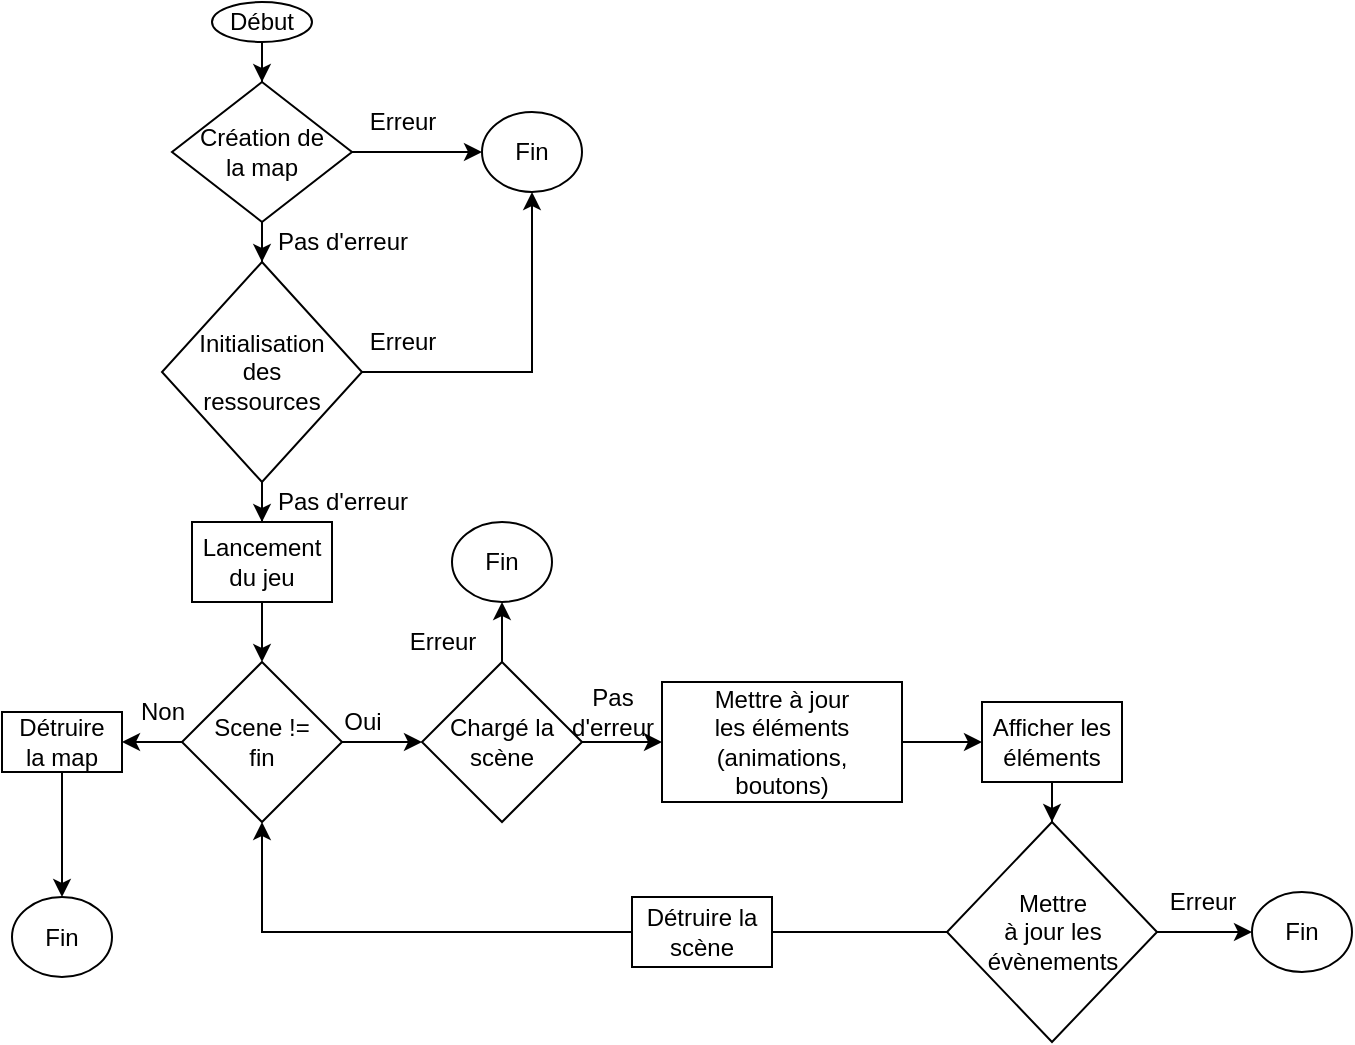 <mxfile version="14.4.9" type="github"><diagram id="mf5cnAjOtmHx1ljE7BpP" name="Page-1"><mxGraphModel dx="1422" dy="768" grid="1" gridSize="10" guides="1" tooltips="1" connect="1" arrows="1" fold="1" page="1" pageScale="1" pageWidth="850" pageHeight="1100" math="0" shadow="0"><root><mxCell id="0"/><mxCell id="1" parent="0"/><mxCell id="6_9egzhdtHLKYawKozNV-4" value="" style="edgeStyle=orthogonalEdgeStyle;rounded=0;orthogonalLoop=1;jettySize=auto;html=1;" edge="1" parent="1" source="6_9egzhdtHLKYawKozNV-1" target="6_9egzhdtHLKYawKozNV-3"><mxGeometry relative="1" as="geometry"/></mxCell><mxCell id="6_9egzhdtHLKYawKozNV-1" value="Début" style="ellipse;whiteSpace=wrap;html=1;" vertex="1" parent="1"><mxGeometry x="145" y="20" width="50" height="20" as="geometry"/></mxCell><mxCell id="6_9egzhdtHLKYawKozNV-9" value="" style="edgeStyle=orthogonalEdgeStyle;rounded=0;orthogonalLoop=1;jettySize=auto;html=1;" edge="1" parent="1" source="6_9egzhdtHLKYawKozNV-3" target="6_9egzhdtHLKYawKozNV-8"><mxGeometry relative="1" as="geometry"/></mxCell><mxCell id="6_9egzhdtHLKYawKozNV-37" value="" style="edgeStyle=orthogonalEdgeStyle;rounded=0;orthogonalLoop=1;jettySize=auto;html=1;" edge="1" parent="1" source="6_9egzhdtHLKYawKozNV-3" target="6_9egzhdtHLKYawKozNV-36"><mxGeometry relative="1" as="geometry"/></mxCell><mxCell id="6_9egzhdtHLKYawKozNV-3" value="Création de&lt;br&gt;la map" style="rhombus;whiteSpace=wrap;html=1;" vertex="1" parent="1"><mxGeometry x="125" y="60" width="90" height="70" as="geometry"/></mxCell><mxCell id="6_9egzhdtHLKYawKozNV-28" value="" style="edgeStyle=orthogonalEdgeStyle;rounded=0;orthogonalLoop=1;jettySize=auto;html=1;" edge="1" parent="1" source="6_9egzhdtHLKYawKozNV-8" target="6_9egzhdtHLKYawKozNV-27"><mxGeometry relative="1" as="geometry"/></mxCell><mxCell id="6_9egzhdtHLKYawKozNV-40" style="edgeStyle=orthogonalEdgeStyle;rounded=0;orthogonalLoop=1;jettySize=auto;html=1;entryX=0.5;entryY=1;entryDx=0;entryDy=0;" edge="1" parent="1" source="6_9egzhdtHLKYawKozNV-8" target="6_9egzhdtHLKYawKozNV-36"><mxGeometry relative="1" as="geometry"/></mxCell><mxCell id="6_9egzhdtHLKYawKozNV-8" value="Initialisation&lt;br&gt;des&lt;br&gt;ressources" style="rhombus;whiteSpace=wrap;html=1;" vertex="1" parent="1"><mxGeometry x="120" y="150" width="100" height="110" as="geometry"/></mxCell><mxCell id="6_9egzhdtHLKYawKozNV-25" value="" style="edgeStyle=orthogonalEdgeStyle;rounded=0;orthogonalLoop=1;jettySize=auto;html=1;exitX=0.5;exitY=1;exitDx=0;exitDy=0;" edge="1" parent="1" source="6_9egzhdtHLKYawKozNV-27" target="6_9egzhdtHLKYawKozNV-24"><mxGeometry relative="1" as="geometry"><mxPoint x="240" y="320" as="sourcePoint"/></mxGeometry></mxCell><mxCell id="6_9egzhdtHLKYawKozNV-15" value="" style="edgeStyle=orthogonalEdgeStyle;rounded=0;orthogonalLoop=1;jettySize=auto;html=1;" edge="1" parent="1" source="6_9egzhdtHLKYawKozNV-12" target="6_9egzhdtHLKYawKozNV-14"><mxGeometry relative="1" as="geometry"/></mxCell><mxCell id="6_9egzhdtHLKYawKozNV-45" value="" style="edgeStyle=orthogonalEdgeStyle;rounded=0;orthogonalLoop=1;jettySize=auto;html=1;" edge="1" parent="1" source="6_9egzhdtHLKYawKozNV-12" target="6_9egzhdtHLKYawKozNV-44"><mxGeometry relative="1" as="geometry"/></mxCell><mxCell id="6_9egzhdtHLKYawKozNV-12" value="Chargé la&lt;br&gt;scène" style="rhombus;whiteSpace=wrap;html=1;" vertex="1" parent="1"><mxGeometry x="250" y="350" width="80" height="80" as="geometry"/></mxCell><mxCell id="6_9egzhdtHLKYawKozNV-17" value="" style="edgeStyle=orthogonalEdgeStyle;rounded=0;orthogonalLoop=1;jettySize=auto;html=1;" edge="1" parent="1" source="6_9egzhdtHLKYawKozNV-14" target="6_9egzhdtHLKYawKozNV-16"><mxGeometry relative="1" as="geometry"/></mxCell><mxCell id="6_9egzhdtHLKYawKozNV-14" value="Mettre à jour&lt;br&gt;les éléments (animations,&lt;br&gt;boutons)" style="whiteSpace=wrap;html=1;" vertex="1" parent="1"><mxGeometry x="370" y="360" width="120" height="60" as="geometry"/></mxCell><mxCell id="6_9egzhdtHLKYawKozNV-21" value="" style="edgeStyle=orthogonalEdgeStyle;rounded=0;orthogonalLoop=1;jettySize=auto;html=1;" edge="1" parent="1" source="6_9egzhdtHLKYawKozNV-16" target="6_9egzhdtHLKYawKozNV-20"><mxGeometry relative="1" as="geometry"/></mxCell><mxCell id="6_9egzhdtHLKYawKozNV-16" value="Afficher les&lt;br&gt;éléments" style="whiteSpace=wrap;html=1;" vertex="1" parent="1"><mxGeometry x="530" y="370" width="70" height="40" as="geometry"/></mxCell><mxCell id="6_9egzhdtHLKYawKozNV-29" style="edgeStyle=orthogonalEdgeStyle;rounded=0;orthogonalLoop=1;jettySize=auto;html=1;entryX=0.5;entryY=1;entryDx=0;entryDy=0;" edge="1" parent="1" source="6_9egzhdtHLKYawKozNV-20" target="6_9egzhdtHLKYawKozNV-24"><mxGeometry relative="1" as="geometry"/></mxCell><mxCell id="6_9egzhdtHLKYawKozNV-48" value="" style="edgeStyle=orthogonalEdgeStyle;rounded=0;orthogonalLoop=1;jettySize=auto;html=1;" edge="1" parent="1" source="6_9egzhdtHLKYawKozNV-20" target="6_9egzhdtHLKYawKozNV-35"><mxGeometry relative="1" as="geometry"/></mxCell><mxCell id="6_9egzhdtHLKYawKozNV-20" value="Mettre&lt;br&gt;à jour les&lt;br&gt;évènements" style="rhombus;whiteSpace=wrap;html=1;" vertex="1" parent="1"><mxGeometry x="512.5" y="430" width="105" height="110" as="geometry"/></mxCell><mxCell id="6_9egzhdtHLKYawKozNV-26" value="" style="edgeStyle=orthogonalEdgeStyle;rounded=0;orthogonalLoop=1;jettySize=auto;html=1;" edge="1" parent="1" source="6_9egzhdtHLKYawKozNV-24" target="6_9egzhdtHLKYawKozNV-12"><mxGeometry relative="1" as="geometry"/></mxCell><mxCell id="6_9egzhdtHLKYawKozNV-50" value="" style="edgeStyle=orthogonalEdgeStyle;rounded=0;orthogonalLoop=1;jettySize=auto;html=1;" edge="1" parent="1" source="6_9egzhdtHLKYawKozNV-24" target="6_9egzhdtHLKYawKozNV-34"><mxGeometry relative="1" as="geometry"/></mxCell><mxCell id="6_9egzhdtHLKYawKozNV-24" value="Scene !=&lt;br&gt;fin" style="rhombus;whiteSpace=wrap;html=1;" vertex="1" parent="1"><mxGeometry x="130" y="350" width="80" height="80" as="geometry"/></mxCell><mxCell id="6_9egzhdtHLKYawKozNV-27" value="Lancement&lt;br&gt;du jeu" style="whiteSpace=wrap;html=1;" vertex="1" parent="1"><mxGeometry x="135" y="280" width="70" height="40" as="geometry"/></mxCell><mxCell id="6_9egzhdtHLKYawKozNV-31" value="Détruire la scène" style="whiteSpace=wrap;html=1;" vertex="1" parent="1"><mxGeometry x="355" y="467.5" width="70" height="35" as="geometry"/></mxCell><mxCell id="6_9egzhdtHLKYawKozNV-33" value="Fin" style="ellipse;whiteSpace=wrap;html=1;" vertex="1" parent="1"><mxGeometry x="45" y="467.5" width="50" height="40" as="geometry"/></mxCell><mxCell id="6_9egzhdtHLKYawKozNV-53" value="" style="edgeStyle=orthogonalEdgeStyle;rounded=0;orthogonalLoop=1;jettySize=auto;html=1;" edge="1" parent="1" source="6_9egzhdtHLKYawKozNV-34" target="6_9egzhdtHLKYawKozNV-33"><mxGeometry relative="1" as="geometry"/></mxCell><mxCell id="6_9egzhdtHLKYawKozNV-34" value="Détruire&lt;br&gt;la map" style="whiteSpace=wrap;html=1;" vertex="1" parent="1"><mxGeometry x="40" y="375" width="60" height="30" as="geometry"/></mxCell><mxCell id="6_9egzhdtHLKYawKozNV-35" value="Fin" style="ellipse;whiteSpace=wrap;html=1;" vertex="1" parent="1"><mxGeometry x="665" y="465" width="50" height="40" as="geometry"/></mxCell><mxCell id="6_9egzhdtHLKYawKozNV-36" value="Fin" style="ellipse;whiteSpace=wrap;html=1;" vertex="1" parent="1"><mxGeometry x="280" y="75" width="50" height="40" as="geometry"/></mxCell><mxCell id="6_9egzhdtHLKYawKozNV-38" value="Erreur" style="text;html=1;align=center;verticalAlign=middle;resizable=0;points=[];autosize=1;" vertex="1" parent="1"><mxGeometry x="215" y="70" width="50" height="20" as="geometry"/></mxCell><mxCell id="6_9egzhdtHLKYawKozNV-39" value="Pas d'erreur" style="text;html=1;align=center;verticalAlign=middle;resizable=0;points=[];autosize=1;" vertex="1" parent="1"><mxGeometry x="170" y="130" width="80" height="20" as="geometry"/></mxCell><mxCell id="6_9egzhdtHLKYawKozNV-41" value="Erreur" style="text;html=1;align=center;verticalAlign=middle;resizable=0;points=[];autosize=1;" vertex="1" parent="1"><mxGeometry x="215" y="180" width="50" height="20" as="geometry"/></mxCell><mxCell id="6_9egzhdtHLKYawKozNV-42" value="Pas d'erreur" style="text;html=1;align=center;verticalAlign=middle;resizable=0;points=[];autosize=1;" vertex="1" parent="1"><mxGeometry x="170" y="260" width="80" height="20" as="geometry"/></mxCell><mxCell id="6_9egzhdtHLKYawKozNV-43" value="Oui" style="text;html=1;align=center;verticalAlign=middle;resizable=0;points=[];autosize=1;" vertex="1" parent="1"><mxGeometry x="205" y="370" width="30" height="20" as="geometry"/></mxCell><mxCell id="6_9egzhdtHLKYawKozNV-44" value="Fin" style="ellipse;whiteSpace=wrap;html=1;" vertex="1" parent="1"><mxGeometry x="265" y="280" width="50" height="40" as="geometry"/></mxCell><mxCell id="6_9egzhdtHLKYawKozNV-46" value="Erreur" style="text;html=1;align=center;verticalAlign=middle;resizable=0;points=[];autosize=1;" vertex="1" parent="1"><mxGeometry x="235" y="330" width="50" height="20" as="geometry"/></mxCell><mxCell id="6_9egzhdtHLKYawKozNV-47" value="Pas&lt;br&gt;d'erreur" style="text;html=1;align=center;verticalAlign=middle;resizable=0;points=[];autosize=1;" vertex="1" parent="1"><mxGeometry x="315" y="360" width="60" height="30" as="geometry"/></mxCell><mxCell id="6_9egzhdtHLKYawKozNV-49" value="Erreur" style="text;html=1;align=center;verticalAlign=middle;resizable=0;points=[];autosize=1;" vertex="1" parent="1"><mxGeometry x="615" y="460" width="50" height="20" as="geometry"/></mxCell><mxCell id="6_9egzhdtHLKYawKozNV-51" value="Non" style="text;html=1;align=center;verticalAlign=middle;resizable=0;points=[];autosize=1;" vertex="1" parent="1"><mxGeometry x="100" y="365" width="40" height="20" as="geometry"/></mxCell></root></mxGraphModel></diagram></mxfile>